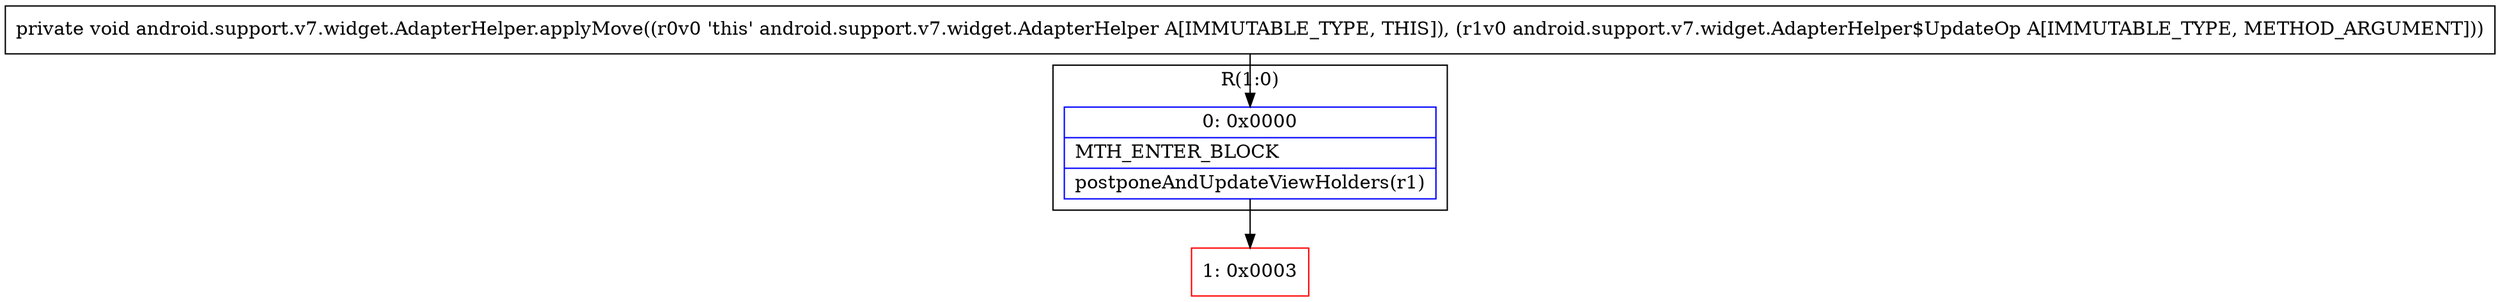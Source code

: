 digraph "CFG forandroid.support.v7.widget.AdapterHelper.applyMove(Landroid\/support\/v7\/widget\/AdapterHelper$UpdateOp;)V" {
subgraph cluster_Region_1081751290 {
label = "R(1:0)";
node [shape=record,color=blue];
Node_0 [shape=record,label="{0\:\ 0x0000|MTH_ENTER_BLOCK\l|postponeAndUpdateViewHolders(r1)\l}"];
}
Node_1 [shape=record,color=red,label="{1\:\ 0x0003}"];
MethodNode[shape=record,label="{private void android.support.v7.widget.AdapterHelper.applyMove((r0v0 'this' android.support.v7.widget.AdapterHelper A[IMMUTABLE_TYPE, THIS]), (r1v0 android.support.v7.widget.AdapterHelper$UpdateOp A[IMMUTABLE_TYPE, METHOD_ARGUMENT])) }"];
MethodNode -> Node_0;
Node_0 -> Node_1;
}

